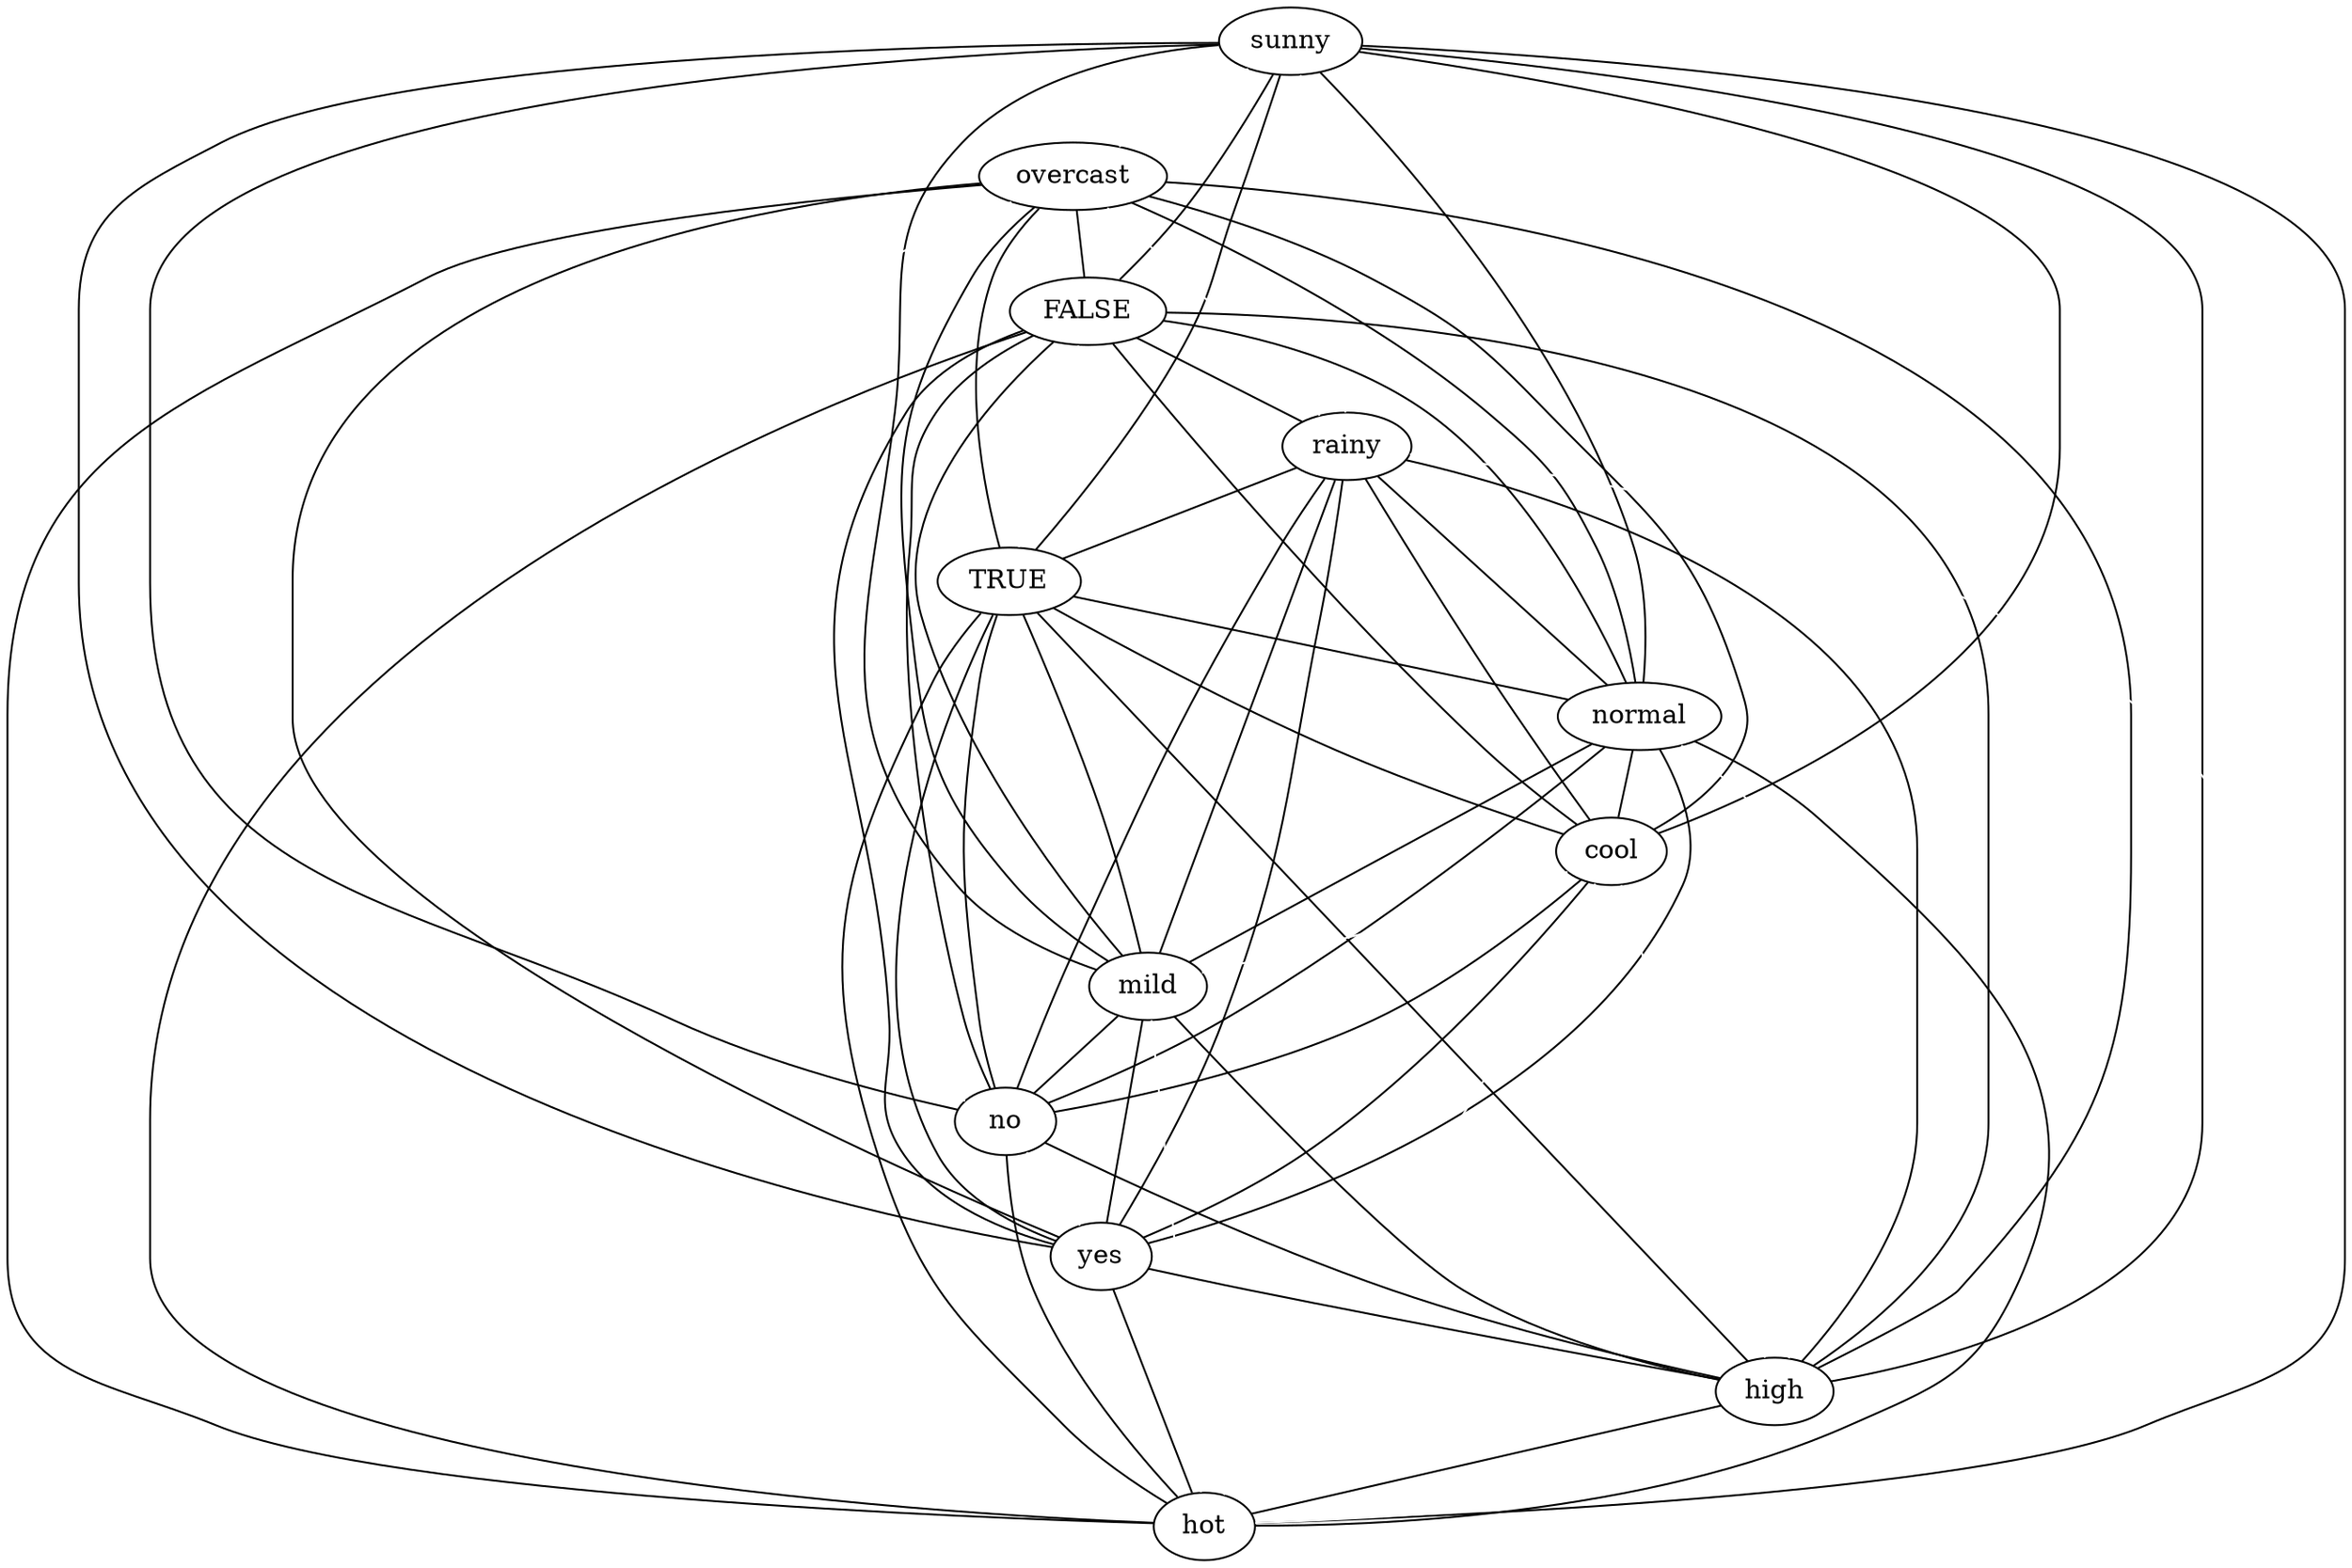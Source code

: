 strict graph "" {
sunny;
overcast;
FALSE;
rainy;
TRUE;
normal;
cool;
mild;
no;
yes;
high;
hot;
sunny -- TRUE  [color=black];
sunny -- normal  [color=black];
sunny -- cool  [color=black];
sunny -- mild  [color=black];
sunny -- overcast  [color=white];
sunny -- FALSE  [color=black];
sunny -- no  [color=black];
sunny -- yes  [color=black];
sunny -- high  [color=black];
sunny -- hot  [color=black];
sunny -- rainy  [color=white];
overcast -- TRUE  [color=black];
overcast -- normal  [color=black];
overcast -- cool  [color=black];
overcast -- no  [color=white];
overcast -- mild  [color=black];
overcast -- FALSE  [color=black];
overcast -- yes  [color=black];
overcast -- high  [color=black];
overcast -- hot  [color=black];
overcast -- rainy  [color=white];
FALSE -- TRUE  [color=white];
FALSE -- normal  [color=black];
FALSE -- cool  [color=black];
FALSE -- mild  [color=black];
FALSE -- no  [color=black];
FALSE -- yes  [color=black];
FALSE -- high  [color=black];
FALSE -- hot  [color=black];
FALSE -- rainy  [color=black];
rainy -- TRUE  [color=black];
rainy -- normal  [color=black];
rainy -- cool  [color=black];
rainy -- mild  [color=black];
rainy -- no  [color=black];
rainy -- yes  [color=black];
rainy -- high  [color=black];
rainy -- hot  [color=white];
TRUE -- no  [color=black];
TRUE -- normal  [color=black];
TRUE -- cool  [color=black];
TRUE -- mild  [color=black];
TRUE -- yes  [color=black];
TRUE -- high  [color=black];
TRUE -- hot  [color=black];
normal -- cool  [color=black];
normal -- no  [color=black];
normal -- mild  [color=black];
normal -- yes  [color=black];
normal -- high  [color=white];
normal -- hot  [color=black];
cool -- mild  [color=white];
cool -- no  [color=black];
cool -- yes  [color=black];
cool -- high  [color=white];
cool -- hot  [color=white];
mild -- no  [color=black];
mild -- yes  [color=black];
mild -- high  [color=black];
mild -- hot  [color=white];
no -- yes  [color=white];
no -- high  [color=black];
no -- hot  [color=black];
yes -- high  [color=black];
yes -- hot  [color=black];
high -- hot  [color=black];
}

